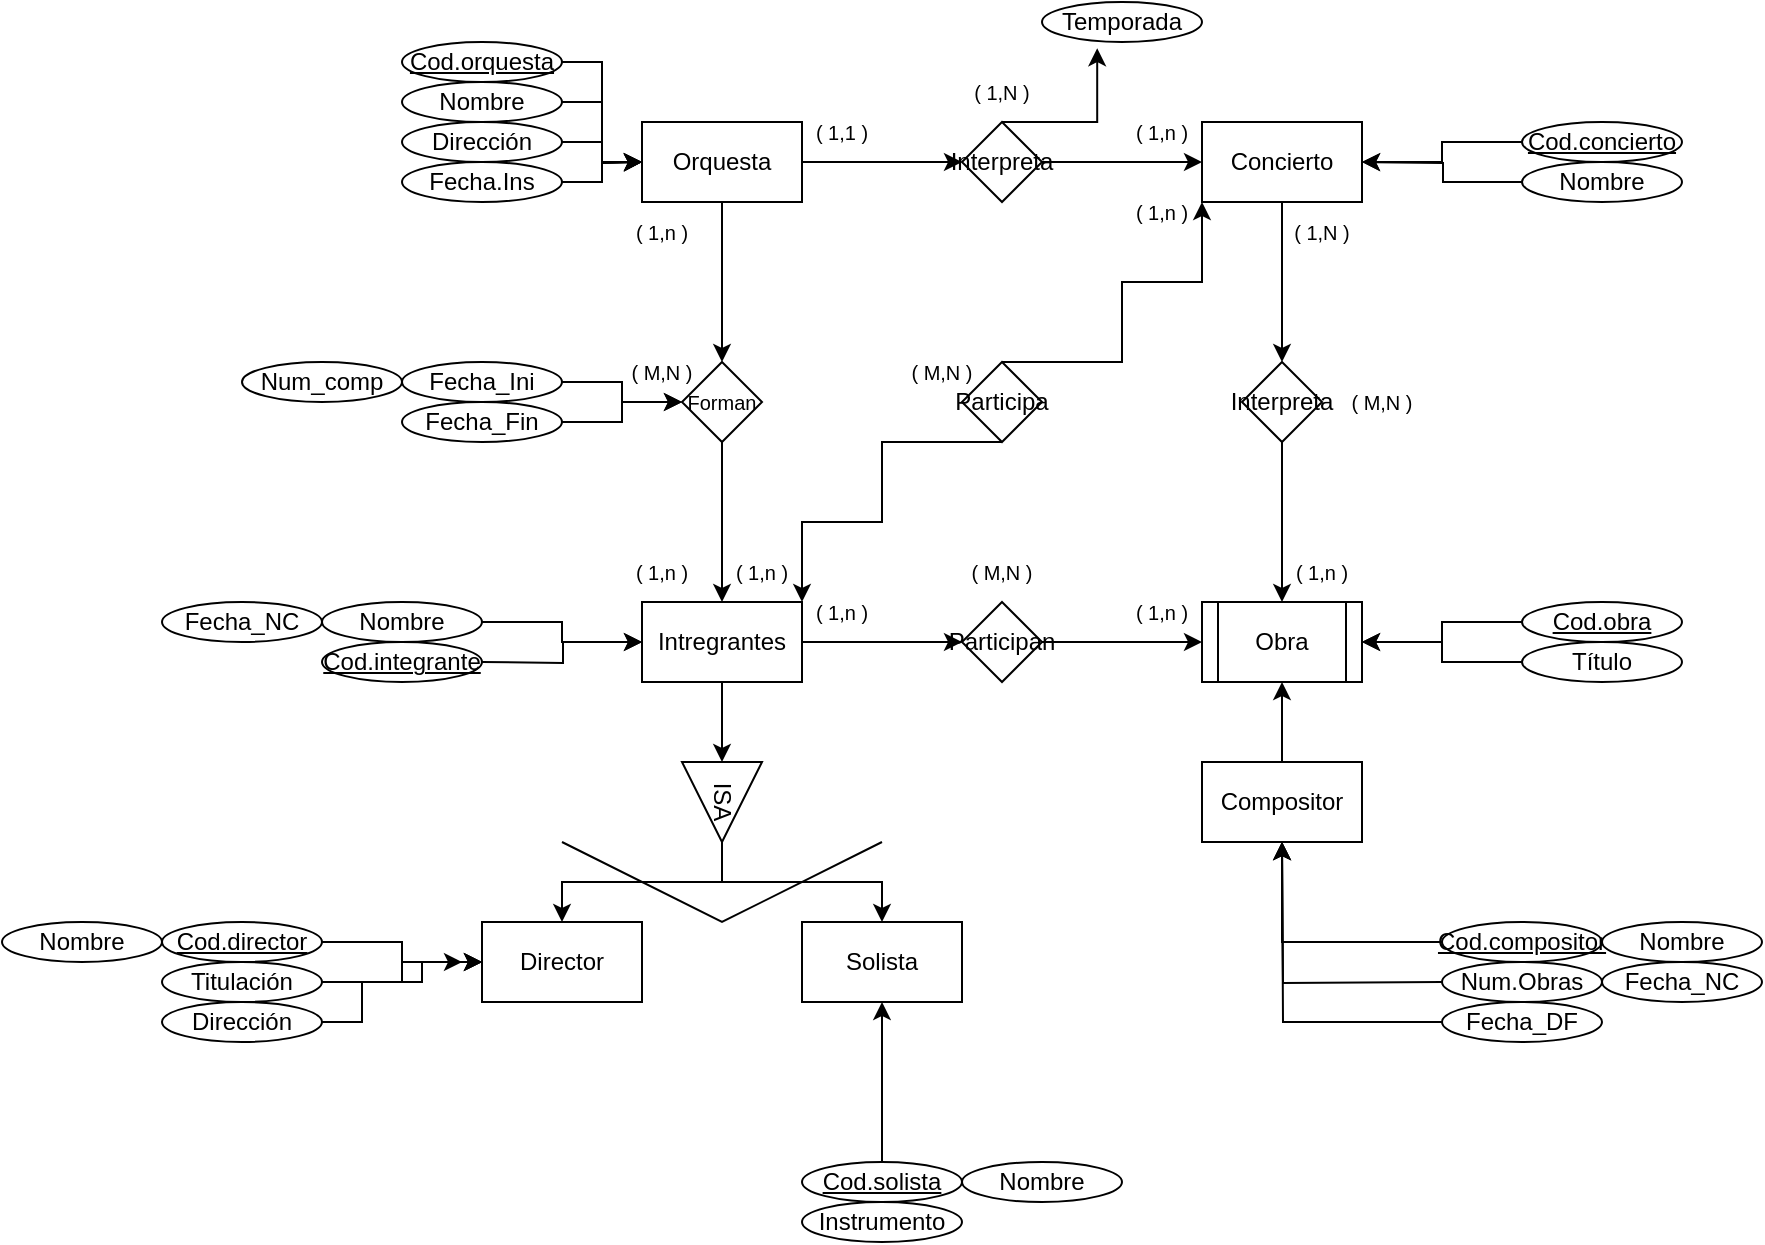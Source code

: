 <mxfile version="17.5.0" type="device"><diagram id="GHX4seaZ3Mvf9iXcrHfM" name="Page-1"><mxGraphModel dx="2277" dy="647" grid="1" gridSize="10" guides="1" tooltips="1" connect="1" arrows="1" fold="1" page="1" pageScale="1" pageWidth="827" pageHeight="1169" math="0" shadow="0"><root><mxCell id="0"/><mxCell id="1" parent="0"/><mxCell id="ODYAl7JOM0X-8sIj90jT-21" value="" style="edgeStyle=orthogonalEdgeStyle;rounded=0;orthogonalLoop=1;jettySize=auto;html=1;" parent="1" source="ODYAl7JOM0X-8sIj90jT-1" target="ODYAl7JOM0X-8sIj90jT-20" edge="1"><mxGeometry relative="1" as="geometry"/></mxCell><mxCell id="ODYAl7JOM0X-8sIj90jT-1" value="Compositor" style="rounded=0;whiteSpace=wrap;html=1;" parent="1" vertex="1"><mxGeometry x="480" y="480" width="80" height="40" as="geometry"/></mxCell><mxCell id="ODYAl7JOM0X-8sIj90jT-36" style="edgeStyle=orthogonalEdgeStyle;rounded=0;orthogonalLoop=1;jettySize=auto;html=1;entryX=0;entryY=0.5;entryDx=0;entryDy=0;fontSize=10;" parent="1" source="ODYAl7JOM0X-8sIj90jT-3" target="ODYAl7JOM0X-8sIj90jT-5" edge="1"><mxGeometry relative="1" as="geometry"/></mxCell><mxCell id="ODYAl7JOM0X-8sIj90jT-3" value="&lt;u&gt;Cod.orquesta&lt;/u&gt;" style="ellipse;whiteSpace=wrap;html=1;" parent="1" vertex="1"><mxGeometry x="80" y="120" width="80" height="20" as="geometry"/></mxCell><mxCell id="ODYAl7JOM0X-8sIj90jT-31" style="edgeStyle=orthogonalEdgeStyle;rounded=0;orthogonalLoop=1;jettySize=auto;html=1;entryX=0;entryY=1;entryDx=0;entryDy=0;" parent="1" source="ODYAl7JOM0X-8sIj90jT-4" target="ODYAl7JOM0X-8sIj90jT-7" edge="1"><mxGeometry relative="1" as="geometry"><Array as="points"><mxPoint x="440" y="280"/><mxPoint x="440" y="240"/><mxPoint x="480" y="240"/></Array></mxGeometry></mxCell><mxCell id="ODYAl7JOM0X-8sIj90jT-32" style="edgeStyle=orthogonalEdgeStyle;rounded=0;orthogonalLoop=1;jettySize=auto;html=1;entryX=1;entryY=0;entryDx=0;entryDy=0;exitX=0.5;exitY=1;exitDx=0;exitDy=0;" parent="1" source="ODYAl7JOM0X-8sIj90jT-4" target="ODYAl7JOM0X-8sIj90jT-9" edge="1"><mxGeometry relative="1" as="geometry"><Array as="points"><mxPoint x="320" y="320"/><mxPoint x="320" y="360"/><mxPoint x="280" y="360"/></Array></mxGeometry></mxCell><mxCell id="ODYAl7JOM0X-8sIj90jT-4" value="Participa" style="rhombus;whiteSpace=wrap;html=1;" parent="1" vertex="1"><mxGeometry x="360" y="280" width="40" height="40" as="geometry"/></mxCell><mxCell id="ODYAl7JOM0X-8sIj90jT-27" value="" style="edgeStyle=orthogonalEdgeStyle;rounded=0;orthogonalLoop=1;jettySize=auto;html=1;" parent="1" source="ODYAl7JOM0X-8sIj90jT-5" target="ODYAl7JOM0X-8sIj90jT-6" edge="1"><mxGeometry relative="1" as="geometry"/></mxCell><mxCell id="ODYAl7JOM0X-8sIj90jT-29" value="" style="edgeStyle=orthogonalEdgeStyle;rounded=0;orthogonalLoop=1;jettySize=auto;html=1;" parent="1" source="ODYAl7JOM0X-8sIj90jT-5" target="ODYAl7JOM0X-8sIj90jT-8" edge="1"><mxGeometry relative="1" as="geometry"/></mxCell><mxCell id="ODYAl7JOM0X-8sIj90jT-5" value="Orquesta" style="rounded=0;whiteSpace=wrap;html=1;" parent="1" vertex="1"><mxGeometry x="200" y="160" width="80" height="40" as="geometry"/></mxCell><mxCell id="ODYAl7JOM0X-8sIj90jT-28" value="" style="edgeStyle=orthogonalEdgeStyle;rounded=0;orthogonalLoop=1;jettySize=auto;html=1;" parent="1" source="ODYAl7JOM0X-8sIj90jT-6" target="ODYAl7JOM0X-8sIj90jT-7" edge="1"><mxGeometry relative="1" as="geometry"/></mxCell><mxCell id="ODYAl7JOM0X-8sIj90jT-99" style="edgeStyle=orthogonalEdgeStyle;rounded=0;orthogonalLoop=1;jettySize=auto;html=1;entryX=0.345;entryY=1.156;entryDx=0;entryDy=0;entryPerimeter=0;fontSize=10;" parent="1" source="ODYAl7JOM0X-8sIj90jT-6" target="ODYAl7JOM0X-8sIj90jT-98" edge="1"><mxGeometry relative="1" as="geometry"><Array as="points"><mxPoint x="428" y="160"/></Array></mxGeometry></mxCell><mxCell id="ODYAl7JOM0X-8sIj90jT-6" value="Interpreta" style="rhombus;whiteSpace=wrap;html=1;" parent="1" vertex="1"><mxGeometry x="360" y="160" width="40" height="40" as="geometry"/></mxCell><mxCell id="ODYAl7JOM0X-8sIj90jT-25" value="" style="edgeStyle=orthogonalEdgeStyle;rounded=0;orthogonalLoop=1;jettySize=auto;html=1;" parent="1" source="ODYAl7JOM0X-8sIj90jT-7" target="ODYAl7JOM0X-8sIj90jT-24" edge="1"><mxGeometry relative="1" as="geometry"/></mxCell><mxCell id="ODYAl7JOM0X-8sIj90jT-7" value="Concierto" style="rounded=0;whiteSpace=wrap;html=1;" parent="1" vertex="1"><mxGeometry x="480" y="160" width="80" height="40" as="geometry"/></mxCell><mxCell id="ODYAl7JOM0X-8sIj90jT-30" value="" style="edgeStyle=orthogonalEdgeStyle;rounded=0;orthogonalLoop=1;jettySize=auto;html=1;" parent="1" source="ODYAl7JOM0X-8sIj90jT-8" target="ODYAl7JOM0X-8sIj90jT-9" edge="1"><mxGeometry relative="1" as="geometry"/></mxCell><mxCell id="ODYAl7JOM0X-8sIj90jT-8" value="&lt;font style=&quot;font-size: 10px&quot;&gt;Forman&lt;/font&gt;" style="rhombus;whiteSpace=wrap;html=1;" parent="1" vertex="1"><mxGeometry x="220" y="280" width="40" height="40" as="geometry"/></mxCell><mxCell id="ODYAl7JOM0X-8sIj90jT-13" value="" style="edgeStyle=orthogonalEdgeStyle;rounded=0;orthogonalLoop=1;jettySize=auto;html=1;" parent="1" source="ODYAl7JOM0X-8sIj90jT-9" target="ODYAl7JOM0X-8sIj90jT-12" edge="1"><mxGeometry relative="1" as="geometry"/></mxCell><mxCell id="ODYAl7JOM0X-8sIj90jT-22" value="" style="edgeStyle=orthogonalEdgeStyle;rounded=0;orthogonalLoop=1;jettySize=auto;html=1;" parent="1" source="ODYAl7JOM0X-8sIj90jT-9" target="ODYAl7JOM0X-8sIj90jT-19" edge="1"><mxGeometry relative="1" as="geometry"/></mxCell><mxCell id="ODYAl7JOM0X-8sIj90jT-9" value="Intregrantes" style="rounded=0;whiteSpace=wrap;html=1;" parent="1" vertex="1"><mxGeometry x="200" y="400" width="80" height="40" as="geometry"/></mxCell><mxCell id="ODYAl7JOM0X-8sIj90jT-10" value="Director" style="rounded=0;whiteSpace=wrap;html=1;" parent="1" vertex="1"><mxGeometry x="120" y="560" width="80" height="40" as="geometry"/></mxCell><mxCell id="ODYAl7JOM0X-8sIj90jT-11" value="Solista" style="rounded=0;whiteSpace=wrap;html=1;" parent="1" vertex="1"><mxGeometry x="280" y="560" width="80" height="40" as="geometry"/></mxCell><mxCell id="ODYAl7JOM0X-8sIj90jT-14" style="edgeStyle=orthogonalEdgeStyle;rounded=0;orthogonalLoop=1;jettySize=auto;html=1;exitX=1;exitY=0.5;exitDx=0;exitDy=0;entryX=0.5;entryY=0;entryDx=0;entryDy=0;" parent="1" source="ODYAl7JOM0X-8sIj90jT-12" target="ODYAl7JOM0X-8sIj90jT-10" edge="1"><mxGeometry relative="1" as="geometry"/></mxCell><mxCell id="ODYAl7JOM0X-8sIj90jT-12" value="ISA" style="triangle;whiteSpace=wrap;html=1;rotation=90;" parent="1" vertex="1"><mxGeometry x="220" y="480" width="40" height="40" as="geometry"/></mxCell><mxCell id="ODYAl7JOM0X-8sIj90jT-15" style="edgeStyle=orthogonalEdgeStyle;rounded=0;orthogonalLoop=1;jettySize=auto;html=1;exitX=1;exitY=0.5;exitDx=0;exitDy=0;entryX=0.5;entryY=0;entryDx=0;entryDy=0;" parent="1" source="ODYAl7JOM0X-8sIj90jT-12" target="ODYAl7JOM0X-8sIj90jT-11" edge="1"><mxGeometry relative="1" as="geometry"><mxPoint x="250" y="530" as="sourcePoint"/><mxPoint x="170" y="570" as="targetPoint"/></mxGeometry></mxCell><mxCell id="ODYAl7JOM0X-8sIj90jT-18" value="" style="endArrow=none;html=1;rounded=0;" parent="1" edge="1"><mxGeometry width="50" height="50" relative="1" as="geometry"><mxPoint x="160" y="520" as="sourcePoint"/><mxPoint x="320" y="520" as="targetPoint"/><Array as="points"><mxPoint x="240" y="560"/></Array></mxGeometry></mxCell><mxCell id="ODYAl7JOM0X-8sIj90jT-23" value="" style="edgeStyle=orthogonalEdgeStyle;rounded=0;orthogonalLoop=1;jettySize=auto;html=1;" parent="1" source="ODYAl7JOM0X-8sIj90jT-19" target="ODYAl7JOM0X-8sIj90jT-20" edge="1"><mxGeometry relative="1" as="geometry"/></mxCell><mxCell id="ODYAl7JOM0X-8sIj90jT-19" value="Participan" style="rhombus;whiteSpace=wrap;html=1;" parent="1" vertex="1"><mxGeometry x="360" y="400" width="40" height="40" as="geometry"/></mxCell><mxCell id="ODYAl7JOM0X-8sIj90jT-20" value="Obra" style="shape=process;whiteSpace=wrap;html=1;backgroundOutline=1;" parent="1" vertex="1"><mxGeometry x="480" y="400" width="80" height="40" as="geometry"/></mxCell><mxCell id="ODYAl7JOM0X-8sIj90jT-26" value="" style="edgeStyle=orthogonalEdgeStyle;rounded=0;orthogonalLoop=1;jettySize=auto;html=1;" parent="1" source="ODYAl7JOM0X-8sIj90jT-24" target="ODYAl7JOM0X-8sIj90jT-20" edge="1"><mxGeometry relative="1" as="geometry"/></mxCell><mxCell id="ODYAl7JOM0X-8sIj90jT-24" value="Interpreta" style="rhombus;whiteSpace=wrap;html=1;" parent="1" vertex="1"><mxGeometry x="500" y="280" width="40" height="40" as="geometry"/></mxCell><mxCell id="ODYAl7JOM0X-8sIj90jT-37" style="edgeStyle=orthogonalEdgeStyle;rounded=0;orthogonalLoop=1;jettySize=auto;html=1;entryX=0;entryY=0.5;entryDx=0;entryDy=0;fontSize=10;" parent="1" source="ODYAl7JOM0X-8sIj90jT-33" target="ODYAl7JOM0X-8sIj90jT-5" edge="1"><mxGeometry relative="1" as="geometry"/></mxCell><mxCell id="ODYAl7JOM0X-8sIj90jT-33" value="Nombre" style="ellipse;whiteSpace=wrap;html=1;" parent="1" vertex="1"><mxGeometry x="80" y="140" width="80" height="20" as="geometry"/></mxCell><mxCell id="ODYAl7JOM0X-8sIj90jT-38" style="edgeStyle=orthogonalEdgeStyle;rounded=0;orthogonalLoop=1;jettySize=auto;html=1;fontSize=10;" parent="1" source="ODYAl7JOM0X-8sIj90jT-34" edge="1"><mxGeometry relative="1" as="geometry"><mxPoint x="200" y="180" as="targetPoint"/></mxGeometry></mxCell><mxCell id="ODYAl7JOM0X-8sIj90jT-34" value="Dirección" style="ellipse;whiteSpace=wrap;html=1;" parent="1" vertex="1"><mxGeometry x="80" y="160" width="80" height="20" as="geometry"/></mxCell><mxCell id="ODYAl7JOM0X-8sIj90jT-39" style="edgeStyle=orthogonalEdgeStyle;rounded=0;orthogonalLoop=1;jettySize=auto;html=1;fontSize=10;" parent="1" source="ODYAl7JOM0X-8sIj90jT-35" edge="1"><mxGeometry relative="1" as="geometry"><mxPoint x="200" y="180" as="targetPoint"/></mxGeometry></mxCell><mxCell id="ODYAl7JOM0X-8sIj90jT-35" value="Fecha.Ins" style="ellipse;whiteSpace=wrap;html=1;" parent="1" vertex="1"><mxGeometry x="80" y="180" width="80" height="20" as="geometry"/></mxCell><mxCell id="ODYAl7JOM0X-8sIj90jT-42" style="edgeStyle=orthogonalEdgeStyle;rounded=0;orthogonalLoop=1;jettySize=auto;html=1;entryX=0;entryY=0.5;entryDx=0;entryDy=0;fontSize=10;" parent="1" source="ODYAl7JOM0X-8sIj90jT-40" target="ODYAl7JOM0X-8sIj90jT-8" edge="1"><mxGeometry relative="1" as="geometry"/></mxCell><mxCell id="ODYAl7JOM0X-8sIj90jT-40" value="Fecha_Ini" style="ellipse;whiteSpace=wrap;html=1;" parent="1" vertex="1"><mxGeometry x="80" y="280" width="80" height="20" as="geometry"/></mxCell><mxCell id="ODYAl7JOM0X-8sIj90jT-43" style="edgeStyle=orthogonalEdgeStyle;rounded=0;orthogonalLoop=1;jettySize=auto;html=1;entryX=0;entryY=0.5;entryDx=0;entryDy=0;fontSize=10;" parent="1" source="ODYAl7JOM0X-8sIj90jT-41" target="ODYAl7JOM0X-8sIj90jT-8" edge="1"><mxGeometry relative="1" as="geometry"/></mxCell><mxCell id="ODYAl7JOM0X-8sIj90jT-41" value="Fecha_Fin" style="ellipse;whiteSpace=wrap;html=1;" parent="1" vertex="1"><mxGeometry x="80" y="300" width="80" height="20" as="geometry"/></mxCell><mxCell id="ODYAl7JOM0X-8sIj90jT-50" style="edgeStyle=orthogonalEdgeStyle;rounded=0;orthogonalLoop=1;jettySize=auto;html=1;entryX=0;entryY=0.5;entryDx=0;entryDy=0;fontSize=10;" parent="1" source="ODYAl7JOM0X-8sIj90jT-44" target="ODYAl7JOM0X-8sIj90jT-10" edge="1"><mxGeometry relative="1" as="geometry"/></mxCell><mxCell id="ODYAl7JOM0X-8sIj90jT-44" value="&lt;u&gt;Cod.director&lt;/u&gt;" style="ellipse;whiteSpace=wrap;html=1;" parent="1" vertex="1"><mxGeometry x="-40" y="560" width="80" height="20" as="geometry"/></mxCell><mxCell id="ODYAl7JOM0X-8sIj90jT-51" style="edgeStyle=orthogonalEdgeStyle;rounded=0;orthogonalLoop=1;jettySize=auto;html=1;entryX=0;entryY=0.5;entryDx=0;entryDy=0;fontSize=10;" parent="1" source="ODYAl7JOM0X-8sIj90jT-45" target="ODYAl7JOM0X-8sIj90jT-10" edge="1"><mxGeometry relative="1" as="geometry"/></mxCell><mxCell id="ODYAl7JOM0X-8sIj90jT-45" value="Titulación" style="ellipse;whiteSpace=wrap;html=1;" parent="1" vertex="1"><mxGeometry x="-40" y="580" width="80" height="20" as="geometry"/></mxCell><mxCell id="ODYAl7JOM0X-8sIj90jT-52" style="edgeStyle=orthogonalEdgeStyle;rounded=0;orthogonalLoop=1;jettySize=auto;html=1;fontSize=10;" parent="1" edge="1"><mxGeometry relative="1" as="geometry"><mxPoint x="110" y="580" as="targetPoint"/><mxPoint x="40" y="590" as="sourcePoint"/><Array as="points"><mxPoint x="80" y="590"/><mxPoint x="80" y="580"/></Array></mxGeometry></mxCell><mxCell id="QrcWq18ObDIjeVHtaGvZ-1" style="edgeStyle=orthogonalEdgeStyle;rounded=0;orthogonalLoop=1;jettySize=auto;html=1;entryX=0;entryY=0.5;entryDx=0;entryDy=0;" parent="1" source="ODYAl7JOM0X-8sIj90jT-46" target="ODYAl7JOM0X-8sIj90jT-9" edge="1"><mxGeometry relative="1" as="geometry"/></mxCell><mxCell id="ODYAl7JOM0X-8sIj90jT-46" value="Nombre" style="ellipse;whiteSpace=wrap;html=1;" parent="1" vertex="1"><mxGeometry x="40" y="400" width="80" height="20" as="geometry"/></mxCell><mxCell id="ODYAl7JOM0X-8sIj90jT-56" style="edgeStyle=orthogonalEdgeStyle;rounded=0;orthogonalLoop=1;jettySize=auto;html=1;entryX=0;entryY=0.5;entryDx=0;entryDy=0;fontSize=10;exitX=1;exitY=0.5;exitDx=0;exitDy=0;" parent="1" source="ODYAl7JOM0X-8sIj90jT-47" target="ODYAl7JOM0X-8sIj90jT-10" edge="1"><mxGeometry relative="1" as="geometry"><mxPoint x="60" y="630" as="sourcePoint"/><Array as="points"><mxPoint x="60" y="610"/><mxPoint x="60" y="590"/><mxPoint x="90" y="590"/><mxPoint x="90" y="580"/></Array></mxGeometry></mxCell><mxCell id="ODYAl7JOM0X-8sIj90jT-47" value="Dirección" style="ellipse;whiteSpace=wrap;html=1;" parent="1" vertex="1"><mxGeometry x="-40" y="600" width="80" height="20" as="geometry"/></mxCell><mxCell id="ODYAl7JOM0X-8sIj90jT-48" value="Fecha_NC" style="ellipse;whiteSpace=wrap;html=1;" parent="1" vertex="1"><mxGeometry x="-40" y="400" width="80" height="20" as="geometry"/></mxCell><mxCell id="QrcWq18ObDIjeVHtaGvZ-2" style="edgeStyle=orthogonalEdgeStyle;rounded=0;orthogonalLoop=1;jettySize=auto;html=1;entryX=0;entryY=0.5;entryDx=0;entryDy=0;" parent="1" target="ODYAl7JOM0X-8sIj90jT-9" edge="1"><mxGeometry relative="1" as="geometry"><mxPoint x="120" y="430" as="sourcePoint"/></mxGeometry></mxCell><mxCell id="ODYAl7JOM0X-8sIj90jT-60" value="Instrumento" style="ellipse;whiteSpace=wrap;html=1;" parent="1" vertex="1"><mxGeometry x="280" y="700" width="80" height="20" as="geometry"/></mxCell><mxCell id="ODYAl7JOM0X-8sIj90jT-62" value="" style="edgeStyle=orthogonalEdgeStyle;rounded=0;orthogonalLoop=1;jettySize=auto;html=1;fontSize=10;" parent="1" source="ODYAl7JOM0X-8sIj90jT-61" target="ODYAl7JOM0X-8sIj90jT-11" edge="1"><mxGeometry relative="1" as="geometry"/></mxCell><mxCell id="ODYAl7JOM0X-8sIj90jT-61" value="&lt;u&gt;Cod.solista&lt;/u&gt;" style="ellipse;whiteSpace=wrap;html=1;" parent="1" vertex="1"><mxGeometry x="280" y="680" width="80" height="20" as="geometry"/></mxCell><mxCell id="ODYAl7JOM0X-8sIj90jT-66" style="edgeStyle=orthogonalEdgeStyle;rounded=0;orthogonalLoop=1;jettySize=auto;html=1;entryX=1;entryY=0.5;entryDx=0;entryDy=0;fontSize=10;" parent="1" source="ODYAl7JOM0X-8sIj90jT-64" target="ODYAl7JOM0X-8sIj90jT-7" edge="1"><mxGeometry relative="1" as="geometry"/></mxCell><mxCell id="ODYAl7JOM0X-8sIj90jT-64" value="&lt;u&gt;Cod.concierto&lt;/u&gt;" style="ellipse;whiteSpace=wrap;html=1;" parent="1" vertex="1"><mxGeometry x="640" y="160" width="80" height="20" as="geometry"/></mxCell><mxCell id="ODYAl7JOM0X-8sIj90jT-67" style="edgeStyle=orthogonalEdgeStyle;rounded=0;orthogonalLoop=1;jettySize=auto;html=1;fontSize=10;" parent="1" source="ODYAl7JOM0X-8sIj90jT-65" edge="1"><mxGeometry relative="1" as="geometry"><mxPoint x="560" y="180" as="targetPoint"/></mxGeometry></mxCell><mxCell id="ODYAl7JOM0X-8sIj90jT-65" value="Nombre" style="ellipse;whiteSpace=wrap;html=1;" parent="1" vertex="1"><mxGeometry x="640" y="180" width="80" height="20" as="geometry"/></mxCell><mxCell id="ODYAl7JOM0X-8sIj90jT-75" style="edgeStyle=orthogonalEdgeStyle;rounded=0;orthogonalLoop=1;jettySize=auto;html=1;entryX=0.5;entryY=1;entryDx=0;entryDy=0;fontSize=10;" parent="1" source="ODYAl7JOM0X-8sIj90jT-68" target="ODYAl7JOM0X-8sIj90jT-1" edge="1"><mxGeometry relative="1" as="geometry"/></mxCell><mxCell id="ODYAl7JOM0X-8sIj90jT-68" value="&lt;u&gt;Cod.compositor&lt;/u&gt;" style="ellipse;whiteSpace=wrap;html=1;" parent="1" vertex="1"><mxGeometry x="600" y="560" width="80" height="20" as="geometry"/></mxCell><mxCell id="ODYAl7JOM0X-8sIj90jT-77" style="edgeStyle=orthogonalEdgeStyle;rounded=0;orthogonalLoop=1;jettySize=auto;html=1;fontSize=10;" parent="1" edge="1"><mxGeometry relative="1" as="geometry"><mxPoint x="520" y="520" as="targetPoint"/><mxPoint x="600" y="590" as="sourcePoint"/></mxGeometry></mxCell><mxCell id="ODYAl7JOM0X-8sIj90jT-78" style="edgeStyle=orthogonalEdgeStyle;rounded=0;orthogonalLoop=1;jettySize=auto;html=1;fontSize=10;" parent="1" source="ODYAl7JOM0X-8sIj90jT-71" edge="1"><mxGeometry relative="1" as="geometry"><mxPoint x="520" y="520" as="targetPoint"/></mxGeometry></mxCell><mxCell id="ODYAl7JOM0X-8sIj90jT-71" value="Fecha_DF" style="ellipse;whiteSpace=wrap;html=1;" parent="1" vertex="1"><mxGeometry x="600" y="600" width="80" height="20" as="geometry"/></mxCell><mxCell id="ODYAl7JOM0X-8sIj90jT-72" value="Fecha_NC" style="ellipse;whiteSpace=wrap;html=1;" parent="1" vertex="1"><mxGeometry x="680" y="580" width="80" height="20" as="geometry"/></mxCell><mxCell id="ODYAl7JOM0X-8sIj90jT-73" value="Nombre" style="ellipse;whiteSpace=wrap;html=1;" parent="1" vertex="1"><mxGeometry x="680" y="560" width="80" height="20" as="geometry"/></mxCell><mxCell id="ODYAl7JOM0X-8sIj90jT-82" style="edgeStyle=orthogonalEdgeStyle;rounded=0;orthogonalLoop=1;jettySize=auto;html=1;entryX=1;entryY=0.5;entryDx=0;entryDy=0;fontSize=10;" parent="1" source="ODYAl7JOM0X-8sIj90jT-79" target="ODYAl7JOM0X-8sIj90jT-20" edge="1"><mxGeometry relative="1" as="geometry"/></mxCell><mxCell id="ODYAl7JOM0X-8sIj90jT-79" value="Título" style="ellipse;whiteSpace=wrap;html=1;" parent="1" vertex="1"><mxGeometry x="640" y="420" width="80" height="20" as="geometry"/></mxCell><mxCell id="ODYAl7JOM0X-8sIj90jT-81" style="edgeStyle=orthogonalEdgeStyle;rounded=0;orthogonalLoop=1;jettySize=auto;html=1;entryX=1;entryY=0.5;entryDx=0;entryDy=0;fontSize=10;" parent="1" source="ODYAl7JOM0X-8sIj90jT-80" target="ODYAl7JOM0X-8sIj90jT-20" edge="1"><mxGeometry relative="1" as="geometry"/></mxCell><mxCell id="ODYAl7JOM0X-8sIj90jT-80" value="&lt;u&gt;Cod.obra&lt;/u&gt;" style="ellipse;whiteSpace=wrap;html=1;" parent="1" vertex="1"><mxGeometry x="640" y="400" width="80" height="20" as="geometry"/></mxCell><mxCell id="ODYAl7JOM0X-8sIj90jT-83" value="( 1,1 )" style="text;html=1;strokeColor=none;fillColor=none;align=center;verticalAlign=middle;whiteSpace=wrap;rounded=0;fontSize=10;" parent="1" vertex="1"><mxGeometry x="270" y="150" width="60" height="30" as="geometry"/></mxCell><mxCell id="ODYAl7JOM0X-8sIj90jT-84" value="( 1,n )" style="text;html=1;strokeColor=none;fillColor=none;align=center;verticalAlign=middle;whiteSpace=wrap;rounded=0;fontSize=10;" parent="1" vertex="1"><mxGeometry x="430" y="150" width="60" height="30" as="geometry"/></mxCell><mxCell id="ODYAl7JOM0X-8sIj90jT-85" value="( 1,N )" style="text;html=1;strokeColor=none;fillColor=none;align=center;verticalAlign=middle;whiteSpace=wrap;rounded=0;fontSize=10;" parent="1" vertex="1"><mxGeometry x="350" y="130" width="60" height="30" as="geometry"/></mxCell><mxCell id="ODYAl7JOM0X-8sIj90jT-86" value="( 1,n )" style="text;html=1;strokeColor=none;fillColor=none;align=center;verticalAlign=middle;whiteSpace=wrap;rounded=0;fontSize=10;" parent="1" vertex="1"><mxGeometry x="430" y="190" width="60" height="30" as="geometry"/></mxCell><mxCell id="ODYAl7JOM0X-8sIj90jT-87" value="( 1,n )" style="text;html=1;strokeColor=none;fillColor=none;align=center;verticalAlign=middle;whiteSpace=wrap;rounded=0;fontSize=10;" parent="1" vertex="1"><mxGeometry x="180" y="200" width="60" height="30" as="geometry"/></mxCell><mxCell id="ODYAl7JOM0X-8sIj90jT-88" value="( 1,n )" style="text;html=1;strokeColor=none;fillColor=none;align=center;verticalAlign=middle;whiteSpace=wrap;rounded=0;fontSize=10;" parent="1" vertex="1"><mxGeometry x="180" y="370" width="60" height="30" as="geometry"/></mxCell><mxCell id="ODYAl7JOM0X-8sIj90jT-89" value="( M,N )" style="text;html=1;strokeColor=none;fillColor=none;align=center;verticalAlign=middle;whiteSpace=wrap;rounded=0;fontSize=10;" parent="1" vertex="1"><mxGeometry x="180" y="270" width="60" height="30" as="geometry"/></mxCell><mxCell id="ODYAl7JOM0X-8sIj90jT-90" value="( 1,n )" style="text;html=1;strokeColor=none;fillColor=none;align=center;verticalAlign=middle;whiteSpace=wrap;rounded=0;fontSize=10;" parent="1" vertex="1"><mxGeometry x="230" y="370" width="60" height="30" as="geometry"/></mxCell><mxCell id="ODYAl7JOM0X-8sIj90jT-91" value="( M,N )" style="text;html=1;strokeColor=none;fillColor=none;align=center;verticalAlign=middle;whiteSpace=wrap;rounded=0;fontSize=10;" parent="1" vertex="1"><mxGeometry x="320" y="270" width="60" height="30" as="geometry"/></mxCell><mxCell id="ODYAl7JOM0X-8sIj90jT-92" value="( 1,N )" style="text;html=1;strokeColor=none;fillColor=none;align=center;verticalAlign=middle;whiteSpace=wrap;rounded=0;fontSize=10;" parent="1" vertex="1"><mxGeometry x="510" y="200" width="60" height="30" as="geometry"/></mxCell><mxCell id="ODYAl7JOM0X-8sIj90jT-93" value="( 1,n )" style="text;html=1;strokeColor=none;fillColor=none;align=center;verticalAlign=middle;whiteSpace=wrap;rounded=0;fontSize=10;" parent="1" vertex="1"><mxGeometry x="510" y="370" width="60" height="30" as="geometry"/></mxCell><mxCell id="ODYAl7JOM0X-8sIj90jT-94" value="( M,N )" style="text;html=1;strokeColor=none;fillColor=none;align=center;verticalAlign=middle;whiteSpace=wrap;rounded=0;fontSize=10;" parent="1" vertex="1"><mxGeometry x="540" y="285" width="60" height="30" as="geometry"/></mxCell><mxCell id="ODYAl7JOM0X-8sIj90jT-95" value="( 1,n )" style="text;html=1;strokeColor=none;fillColor=none;align=center;verticalAlign=middle;whiteSpace=wrap;rounded=0;fontSize=10;" parent="1" vertex="1"><mxGeometry x="270" y="390" width="60" height="30" as="geometry"/></mxCell><mxCell id="ODYAl7JOM0X-8sIj90jT-96" value="( 1,n )" style="text;html=1;strokeColor=none;fillColor=none;align=center;verticalAlign=middle;whiteSpace=wrap;rounded=0;fontSize=10;" parent="1" vertex="1"><mxGeometry x="430" y="390" width="60" height="30" as="geometry"/></mxCell><mxCell id="ODYAl7JOM0X-8sIj90jT-97" value="( M,N )" style="text;html=1;strokeColor=none;fillColor=none;align=center;verticalAlign=middle;whiteSpace=wrap;rounded=0;fontSize=10;" parent="1" vertex="1"><mxGeometry x="350" y="370" width="60" height="30" as="geometry"/></mxCell><mxCell id="ODYAl7JOM0X-8sIj90jT-98" value="Temporada" style="ellipse;whiteSpace=wrap;html=1;" parent="1" vertex="1"><mxGeometry x="400" y="100" width="80" height="20" as="geometry"/></mxCell><mxCell id="ODYAl7JOM0X-8sIj90jT-100" value="Num.Obras" style="ellipse;whiteSpace=wrap;html=1;" parent="1" vertex="1"><mxGeometry x="600" y="580" width="80" height="20" as="geometry"/></mxCell><mxCell id="ODYAl7JOM0X-8sIj90jT-101" value="Num_comp" style="ellipse;whiteSpace=wrap;html=1;" parent="1" vertex="1"><mxGeometry y="280" width="80" height="20" as="geometry"/></mxCell><mxCell id="1aYWkU0CEPuSBoTRLYn5-1" value="&lt;u&gt;Cod.integrante&lt;/u&gt;" style="ellipse;whiteSpace=wrap;html=1;" parent="1" vertex="1"><mxGeometry x="40" y="420" width="80" height="20" as="geometry"/></mxCell><mxCell id="1aYWkU0CEPuSBoTRLYn5-2" value="Nombre" style="ellipse;whiteSpace=wrap;html=1;" parent="1" vertex="1"><mxGeometry x="360" y="680" width="80" height="20" as="geometry"/></mxCell><mxCell id="1aYWkU0CEPuSBoTRLYn5-6" value="Nombre" style="ellipse;whiteSpace=wrap;html=1;" parent="1" vertex="1"><mxGeometry x="-120" y="560" width="80" height="20" as="geometry"/></mxCell></root></mxGraphModel></diagram></mxfile>